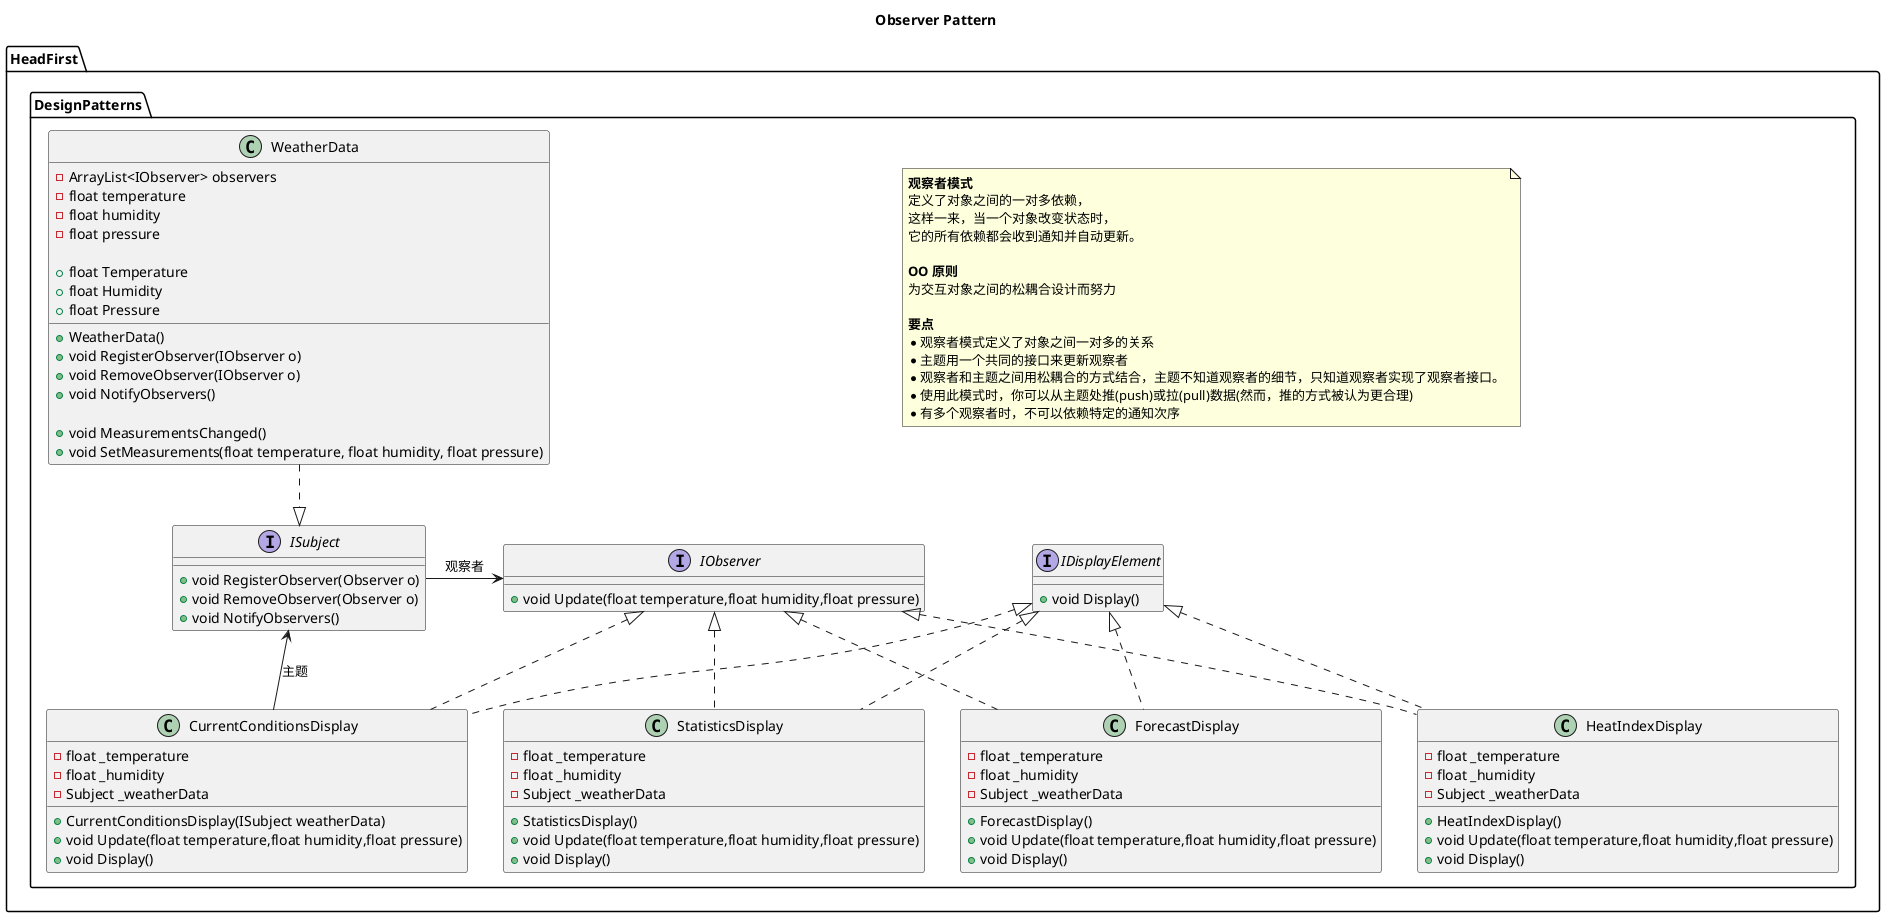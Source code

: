 @startuml
title Observer Pattern
namespace HeadFirst.DesignPatterns{
    note as ObserverDefine
    <b>观察者模式</b>
    定义了对象之间的一对多依赖，
    这样一来，当一个对象改变状态时，
    它的所有依赖都会收到通知并自动更新。

    <b>OO 原则</b>
    为交互对象之间的松耦合设计而努力

    <b>要点</b>
    *观察者模式定义了对象之间一对多的关系
    *主题用一个共同的接口来更新观察者
    *观察者和主题之间用松耦合的方式结合，主题不知道观察者的细节，只知道观察者实现了观察者接口。
    *使用此模式时，你可以从主题处推(push)或拉(pull)数据(然而，推的方式被认为更合理)
    *有多个观察者时，不可以依赖特定的通知次序
    end note
    WeatherData .down.|> ISubject
    ISubject --right> IObserver:观察者
    CurrentConditionsDisplay -up-> ISubject:主题
    CurrentConditionsDisplay .up.|> IObserver
    ForecastDisplay .up.|> IObserver
    HeatIndexDisplay .up.|> IObserver
    StatisticsDisplay .up.|> IObserver
    CurrentConditionsDisplay .up.|> IDisplayElement
    ForecastDisplay .up.|> IDisplayElement
    HeatIndexDisplay .up.|> IDisplayElement
    StatisticsDisplay .up.|> IDisplayElement

    interface ISubject
    {
        + void RegisterObserver(Observer o)
        + void RemoveObserver(Observer o)
        + void NotifyObservers()
    }
    class WeatherData
    {
        - ArrayList<IObserver> observers
        - float temperature
        - float humidity
        - float pressure

        + float Temperature
        + float Humidity
        + float Pressure

        + WeatherData()
        + void RegisterObserver(IObserver o)
        + void RemoveObserver(IObserver o)
        + void NotifyObservers()

        + void MeasurementsChanged()
        + void SetMeasurements(float temperature, float humidity, float pressure)
    }
    interface IObserver
    {
        + void Update(float temperature,float humidity,float pressure)
    }
    interface IDisplayElement
    {
        + void Display()
    }
    class CurrentConditionsDisplay
    {
        - float _temperature
        - float _humidity
        - Subject _weatherData

        + CurrentConditionsDisplay(ISubject weatherData)
        + void Update(float temperature,float humidity,float pressure)
        + void Display()
    }
    class ForecastDisplay
    {
        - float _temperature
        - float _humidity
        - Subject _weatherData

        + ForecastDisplay()
        + void Update(float temperature,float humidity,float pressure)
        + void Display()
    }
    class HeatIndexDisplay
    {
        - float _temperature
        - float _humidity
        - Subject _weatherData

        + HeatIndexDisplay()
        + void Update(float temperature,float humidity,float pressure)
        + void Display()
    }
    class StatisticsDisplay
    {
        - float _temperature
        - float _humidity
        - Subject _weatherData

        + StatisticsDisplay()
        + void Update(float temperature,float humidity,float pressure)
        + void Display()
    }
}
@enduml